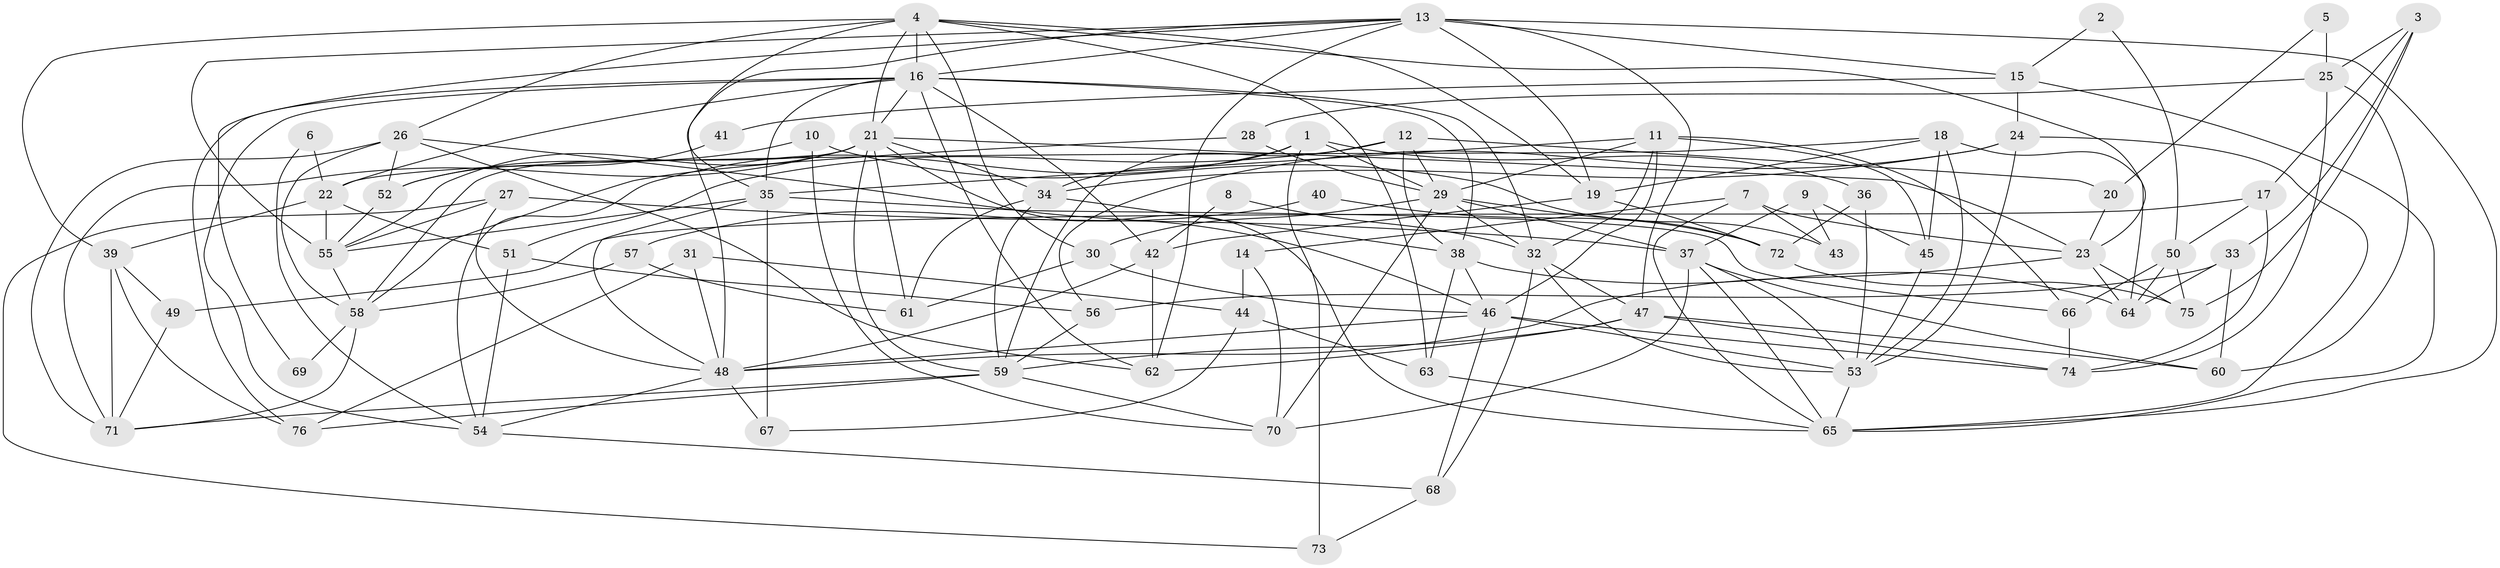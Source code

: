 // original degree distribution, {3: 0.3333333333333333, 5: 0.12698412698412698, 4: 0.2777777777777778, 2: 0.10317460317460317, 9: 0.007936507936507936, 8: 0.007936507936507936, 6: 0.0873015873015873, 7: 0.05555555555555555}
// Generated by graph-tools (version 1.1) at 2025/37/03/04/25 23:37:10]
// undirected, 76 vertices, 188 edges
graph export_dot {
  node [color=gray90,style=filled];
  1;
  2;
  3;
  4;
  5;
  6;
  7;
  8;
  9;
  10;
  11;
  12;
  13;
  14;
  15;
  16;
  17;
  18;
  19;
  20;
  21;
  22;
  23;
  24;
  25;
  26;
  27;
  28;
  29;
  30;
  31;
  32;
  33;
  34;
  35;
  36;
  37;
  38;
  39;
  40;
  41;
  42;
  43;
  44;
  45;
  46;
  47;
  48;
  49;
  50;
  51;
  52;
  53;
  54;
  55;
  56;
  57;
  58;
  59;
  60;
  61;
  62;
  63;
  64;
  65;
  66;
  67;
  68;
  69;
  70;
  71;
  72;
  73;
  74;
  75;
  76;
  1 -- 29 [weight=1.0];
  1 -- 34 [weight=1.0];
  1 -- 36 [weight=1.0];
  1 -- 54 [weight=1.0];
  1 -- 73 [weight=1.0];
  2 -- 15 [weight=1.0];
  2 -- 50 [weight=1.0];
  3 -- 17 [weight=1.0];
  3 -- 25 [weight=1.0];
  3 -- 33 [weight=1.0];
  3 -- 75 [weight=1.0];
  4 -- 16 [weight=1.0];
  4 -- 19 [weight=1.0];
  4 -- 21 [weight=1.0];
  4 -- 23 [weight=1.0];
  4 -- 26 [weight=1.0];
  4 -- 30 [weight=1.0];
  4 -- 35 [weight=1.0];
  4 -- 39 [weight=1.0];
  4 -- 63 [weight=1.0];
  5 -- 20 [weight=1.0];
  5 -- 25 [weight=2.0];
  6 -- 22 [weight=1.0];
  6 -- 54 [weight=1.0];
  7 -- 14 [weight=1.0];
  7 -- 23 [weight=1.0];
  7 -- 43 [weight=1.0];
  7 -- 65 [weight=1.0];
  8 -- 32 [weight=1.0];
  8 -- 42 [weight=1.0];
  9 -- 37 [weight=2.0];
  9 -- 43 [weight=2.0];
  9 -- 45 [weight=1.0];
  10 -- 43 [weight=1.0];
  10 -- 52 [weight=1.0];
  10 -- 70 [weight=1.0];
  11 -- 29 [weight=1.0];
  11 -- 32 [weight=1.0];
  11 -- 35 [weight=1.0];
  11 -- 45 [weight=1.0];
  11 -- 46 [weight=1.0];
  11 -- 66 [weight=1.0];
  12 -- 20 [weight=1.0];
  12 -- 29 [weight=1.0];
  12 -- 38 [weight=2.0];
  12 -- 51 [weight=1.0];
  12 -- 59 [weight=1.0];
  13 -- 15 [weight=1.0];
  13 -- 16 [weight=1.0];
  13 -- 19 [weight=1.0];
  13 -- 47 [weight=1.0];
  13 -- 48 [weight=1.0];
  13 -- 55 [weight=1.0];
  13 -- 62 [weight=1.0];
  13 -- 65 [weight=1.0];
  13 -- 69 [weight=1.0];
  14 -- 44 [weight=1.0];
  14 -- 70 [weight=1.0];
  15 -- 24 [weight=1.0];
  15 -- 41 [weight=1.0];
  15 -- 65 [weight=1.0];
  16 -- 21 [weight=1.0];
  16 -- 22 [weight=1.0];
  16 -- 32 [weight=1.0];
  16 -- 35 [weight=1.0];
  16 -- 38 [weight=1.0];
  16 -- 42 [weight=1.0];
  16 -- 54 [weight=1.0];
  16 -- 62 [weight=1.0];
  16 -- 76 [weight=1.0];
  17 -- 49 [weight=2.0];
  17 -- 50 [weight=1.0];
  17 -- 74 [weight=1.0];
  18 -- 19 [weight=1.0];
  18 -- 22 [weight=1.0];
  18 -- 45 [weight=1.0];
  18 -- 53 [weight=1.0];
  18 -- 64 [weight=1.0];
  19 -- 42 [weight=1.0];
  19 -- 72 [weight=1.0];
  20 -- 23 [weight=1.0];
  21 -- 23 [weight=1.0];
  21 -- 34 [weight=1.0];
  21 -- 55 [weight=1.0];
  21 -- 58 [weight=1.0];
  21 -- 59 [weight=1.0];
  21 -- 61 [weight=1.0];
  21 -- 65 [weight=1.0];
  21 -- 71 [weight=1.0];
  22 -- 39 [weight=1.0];
  22 -- 51 [weight=1.0];
  22 -- 55 [weight=1.0];
  23 -- 48 [weight=1.0];
  23 -- 64 [weight=1.0];
  23 -- 75 [weight=1.0];
  24 -- 34 [weight=1.0];
  24 -- 53 [weight=1.0];
  24 -- 56 [weight=1.0];
  24 -- 65 [weight=1.0];
  25 -- 28 [weight=1.0];
  25 -- 60 [weight=1.0];
  25 -- 74 [weight=1.0];
  26 -- 46 [weight=1.0];
  26 -- 52 [weight=1.0];
  26 -- 58 [weight=1.0];
  26 -- 62 [weight=1.0];
  26 -- 71 [weight=1.0];
  27 -- 37 [weight=1.0];
  27 -- 48 [weight=1.0];
  27 -- 55 [weight=2.0];
  27 -- 73 [weight=1.0];
  28 -- 29 [weight=1.0];
  28 -- 58 [weight=1.0];
  29 -- 30 [weight=1.0];
  29 -- 32 [weight=1.0];
  29 -- 37 [weight=2.0];
  29 -- 70 [weight=1.0];
  29 -- 72 [weight=1.0];
  30 -- 46 [weight=1.0];
  30 -- 61 [weight=1.0];
  31 -- 44 [weight=1.0];
  31 -- 48 [weight=1.0];
  31 -- 76 [weight=1.0];
  32 -- 47 [weight=1.0];
  32 -- 53 [weight=1.0];
  32 -- 68 [weight=1.0];
  33 -- 56 [weight=1.0];
  33 -- 60 [weight=1.0];
  33 -- 64 [weight=1.0];
  34 -- 38 [weight=1.0];
  34 -- 59 [weight=1.0];
  34 -- 61 [weight=1.0];
  35 -- 48 [weight=1.0];
  35 -- 55 [weight=1.0];
  35 -- 66 [weight=1.0];
  35 -- 67 [weight=1.0];
  36 -- 53 [weight=1.0];
  36 -- 72 [weight=1.0];
  37 -- 53 [weight=1.0];
  37 -- 60 [weight=1.0];
  37 -- 65 [weight=1.0];
  37 -- 70 [weight=1.0];
  38 -- 46 [weight=1.0];
  38 -- 63 [weight=1.0];
  38 -- 64 [weight=1.0];
  39 -- 49 [weight=1.0];
  39 -- 71 [weight=1.0];
  39 -- 76 [weight=1.0];
  40 -- 57 [weight=1.0];
  40 -- 72 [weight=1.0];
  41 -- 52 [weight=2.0];
  42 -- 48 [weight=1.0];
  42 -- 62 [weight=1.0];
  44 -- 63 [weight=1.0];
  44 -- 67 [weight=1.0];
  45 -- 53 [weight=1.0];
  46 -- 48 [weight=1.0];
  46 -- 53 [weight=1.0];
  46 -- 68 [weight=1.0];
  46 -- 74 [weight=1.0];
  47 -- 59 [weight=1.0];
  47 -- 60 [weight=1.0];
  47 -- 62 [weight=1.0];
  47 -- 74 [weight=1.0];
  48 -- 54 [weight=1.0];
  48 -- 67 [weight=1.0];
  49 -- 71 [weight=1.0];
  50 -- 64 [weight=1.0];
  50 -- 66 [weight=1.0];
  50 -- 75 [weight=1.0];
  51 -- 54 [weight=1.0];
  51 -- 56 [weight=2.0];
  52 -- 55 [weight=1.0];
  53 -- 65 [weight=1.0];
  54 -- 68 [weight=1.0];
  55 -- 58 [weight=1.0];
  56 -- 59 [weight=1.0];
  57 -- 58 [weight=2.0];
  57 -- 61 [weight=1.0];
  58 -- 69 [weight=1.0];
  58 -- 71 [weight=1.0];
  59 -- 70 [weight=1.0];
  59 -- 71 [weight=1.0];
  59 -- 76 [weight=1.0];
  63 -- 65 [weight=1.0];
  66 -- 74 [weight=1.0];
  68 -- 73 [weight=1.0];
  72 -- 75 [weight=1.0];
}
